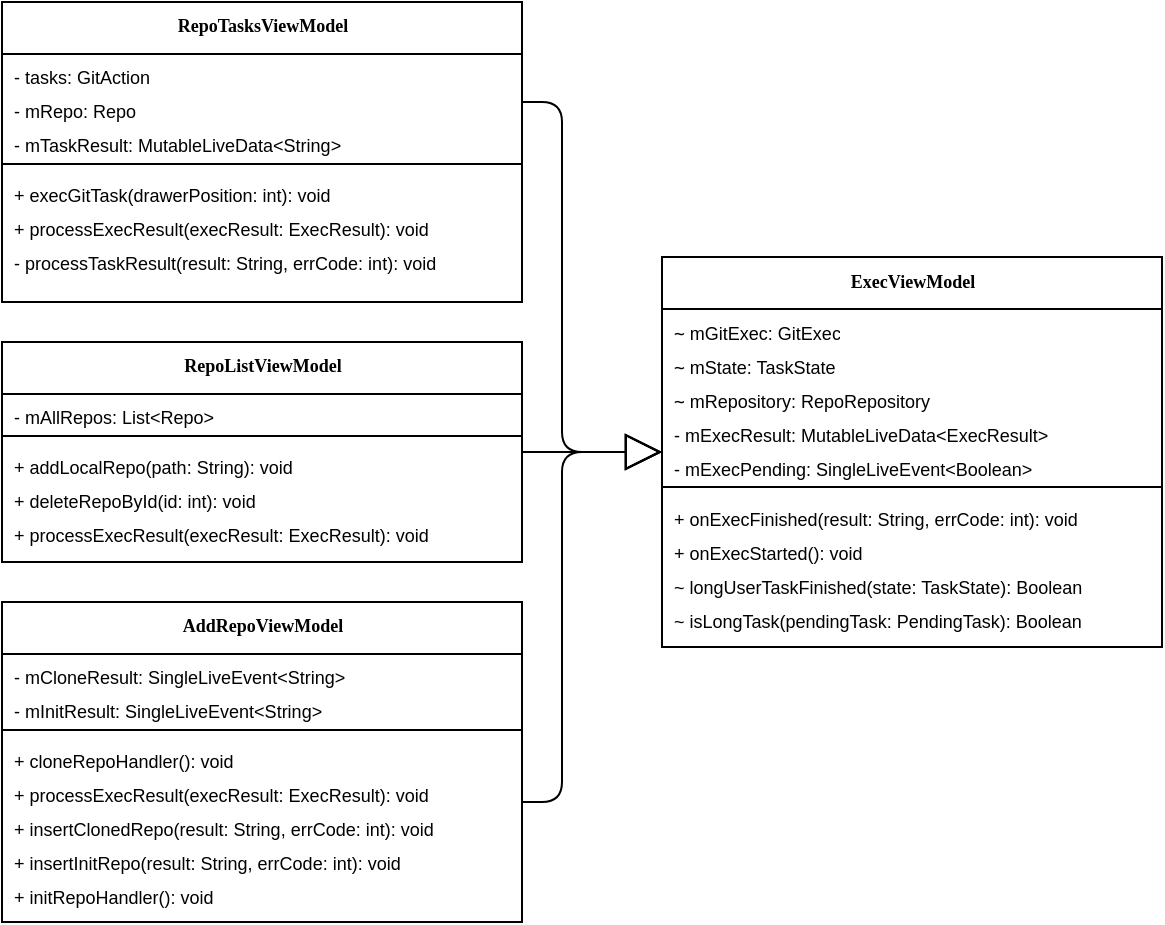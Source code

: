 <mxfile version="12.9.11" type="device"><diagram id="IQelbHzGhFDm0Eatc-yX" name="Page-1"><mxGraphModel dx="1135" dy="594" grid="1" gridSize="10" guides="1" tooltips="1" connect="1" arrows="1" fold="1" page="1" pageScale="1" pageWidth="850" pageHeight="1100" math="0" shadow="0"><root><mxCell id="0"/><mxCell id="1" parent="0"/><mxCell id="LD9DFIOJOxEkyNiYV1Lm-2" value="RepoTasksViewModel" style="swimlane;html=1;fontStyle=1;align=center;verticalAlign=top;childLayout=stackLayout;horizontal=1;startSize=26;horizontalStack=0;resizeParent=1;resizeLast=0;collapsible=1;marginBottom=0;swimlaneFillColor=#ffffff;rounded=0;shadow=0;comic=0;labelBackgroundColor=none;strokeWidth=1;fillColor=none;fontFamily=Verdana;fontSize=9;" parent="1" vertex="1"><mxGeometry x="40" y="120" width="260" height="150" as="geometry"/></mxCell><mxCell id="LD9DFIOJOxEkyNiYV1Lm-3" value="- tasks: GitAction" style="text;html=1;strokeColor=none;fillColor=none;align=left;verticalAlign=top;spacingLeft=4;spacingRight=4;whiteSpace=wrap;overflow=hidden;rotatable=0;points=[[0,0.5],[1,0.5]];portConstraint=eastwest;fontSize=9;" parent="LD9DFIOJOxEkyNiYV1Lm-2" vertex="1"><mxGeometry y="26" width="260" height="17" as="geometry"/></mxCell><mxCell id="LD9DFIOJOxEkyNiYV1Lm-5" value="- mRepo: Repo" style="text;html=1;strokeColor=none;fillColor=none;align=left;verticalAlign=top;spacingLeft=4;spacingRight=4;whiteSpace=wrap;overflow=hidden;rotatable=0;points=[[0,0.5],[1,0.5]];portConstraint=eastwest;fontSize=9;" parent="LD9DFIOJOxEkyNiYV1Lm-2" vertex="1"><mxGeometry y="43" width="260" height="17" as="geometry"/></mxCell><mxCell id="LD9DFIOJOxEkyNiYV1Lm-6" value="- mTaskResult: MutableLiveData&amp;lt;String&amp;gt;" style="text;html=1;strokeColor=none;fillColor=none;align=left;verticalAlign=top;spacingLeft=4;spacingRight=4;whiteSpace=wrap;overflow=hidden;rotatable=0;points=[[0,0.5],[1,0.5]];portConstraint=eastwest;fontSize=9;" parent="LD9DFIOJOxEkyNiYV1Lm-2" vertex="1"><mxGeometry y="60" width="260" height="17" as="geometry"/></mxCell><mxCell id="LD9DFIOJOxEkyNiYV1Lm-10" value="" style="line;html=1;strokeWidth=1;fillColor=none;align=left;verticalAlign=middle;spacingTop=-1;spacingLeft=3;spacingRight=3;rotatable=0;labelPosition=right;points=[];portConstraint=eastwest;fontSize=9;" parent="LD9DFIOJOxEkyNiYV1Lm-2" vertex="1"><mxGeometry y="77" width="260" height="8" as="geometry"/></mxCell><mxCell id="LD9DFIOJOxEkyNiYV1Lm-11" value="+ execGitTask(drawerPosition: int): void" style="text;html=1;strokeColor=none;fillColor=none;align=left;verticalAlign=top;spacingLeft=4;spacingRight=4;whiteSpace=wrap;overflow=hidden;rotatable=0;points=[[0,0.5],[1,0.5]];portConstraint=eastwest;fontSize=9;" parent="LD9DFIOJOxEkyNiYV1Lm-2" vertex="1"><mxGeometry y="85" width="260" height="17" as="geometry"/></mxCell><mxCell id="LD9DFIOJOxEkyNiYV1Lm-12" value="+ processExecResult(execResult: ExecResult): void" style="text;html=1;strokeColor=none;fillColor=none;align=left;verticalAlign=top;spacingLeft=4;spacingRight=4;whiteSpace=wrap;overflow=hidden;rotatable=0;points=[[0,0.5],[1,0.5]];portConstraint=eastwest;fontSize=9;" parent="LD9DFIOJOxEkyNiYV1Lm-2" vertex="1"><mxGeometry y="102" width="260" height="17" as="geometry"/></mxCell><mxCell id="LD9DFIOJOxEkyNiYV1Lm-70" value="- processTaskResult(result: String, errCode: int): void" style="text;html=1;strokeColor=none;fillColor=none;align=left;verticalAlign=top;spacingLeft=4;spacingRight=4;whiteSpace=wrap;overflow=hidden;rotatable=0;points=[[0,0.5],[1,0.5]];portConstraint=eastwest;fontSize=9;" parent="LD9DFIOJOxEkyNiYV1Lm-2" vertex="1"><mxGeometry y="119" width="260" height="17" as="geometry"/></mxCell><mxCell id="LD9DFIOJOxEkyNiYV1Lm-56" value="ExecViewModel" style="swimlane;html=1;fontStyle=1;align=center;verticalAlign=top;childLayout=stackLayout;horizontal=1;startSize=26;horizontalStack=0;resizeParent=1;resizeLast=0;collapsible=1;marginBottom=0;swimlaneFillColor=#ffffff;rounded=0;shadow=0;comic=0;labelBackgroundColor=none;strokeWidth=1;fillColor=none;fontFamily=Verdana;fontSize=9;" parent="1" vertex="1"><mxGeometry x="370" y="247.5" width="250" height="195" as="geometry"/></mxCell><mxCell id="LD9DFIOJOxEkyNiYV1Lm-57" value="&lt;code style=&quot;font-size: 9px&quot;&gt;~&lt;/code&gt; mGitExec: GitExec" style="text;html=1;strokeColor=none;fillColor=none;align=left;verticalAlign=top;spacingLeft=4;spacingRight=4;whiteSpace=wrap;overflow=hidden;rotatable=0;points=[[0,0.5],[1,0.5]];portConstraint=eastwest;fontSize=9;" parent="LD9DFIOJOxEkyNiYV1Lm-56" vertex="1"><mxGeometry y="26" width="250" height="17" as="geometry"/></mxCell><mxCell id="LD9DFIOJOxEkyNiYV1Lm-58" value="&lt;code style=&quot;font-size: 9px&quot;&gt;~&lt;/code&gt; mState: TaskState" style="text;html=1;strokeColor=none;fillColor=none;align=left;verticalAlign=top;spacingLeft=4;spacingRight=4;whiteSpace=wrap;overflow=hidden;rotatable=0;points=[[0,0.5],[1,0.5]];portConstraint=eastwest;fontSize=9;" parent="LD9DFIOJOxEkyNiYV1Lm-56" vertex="1"><mxGeometry y="43" width="250" height="17" as="geometry"/></mxCell><mxCell id="LD9DFIOJOxEkyNiYV1Lm-59" value="&lt;code style=&quot;font-size: 9px&quot;&gt;~&lt;/code&gt; mRepository: RepoRepository" style="text;html=1;strokeColor=none;fillColor=none;align=left;verticalAlign=top;spacingLeft=4;spacingRight=4;whiteSpace=wrap;overflow=hidden;rotatable=0;points=[[0,0.5],[1,0.5]];portConstraint=eastwest;fontSize=9;" parent="LD9DFIOJOxEkyNiYV1Lm-56" vertex="1"><mxGeometry y="60" width="250" height="17" as="geometry"/></mxCell><mxCell id="LD9DFIOJOxEkyNiYV1Lm-61" value="- mExecResult: MutableLiveData&amp;lt;ExecResult&amp;gt;" style="text;html=1;strokeColor=none;fillColor=none;align=left;verticalAlign=top;spacingLeft=4;spacingRight=4;whiteSpace=wrap;overflow=hidden;rotatable=0;points=[[0,0.5],[1,0.5]];portConstraint=eastwest;fontSize=9;" parent="LD9DFIOJOxEkyNiYV1Lm-56" vertex="1"><mxGeometry y="77" width="250" height="17" as="geometry"/></mxCell><mxCell id="LD9DFIOJOxEkyNiYV1Lm-62" value="- mExecPending: SingleLiveEvent&amp;lt;Boolean&amp;gt;" style="text;html=1;strokeColor=none;fillColor=none;align=left;verticalAlign=top;spacingLeft=4;spacingRight=4;whiteSpace=wrap;overflow=hidden;rotatable=0;points=[[0,0.5],[1,0.5]];portConstraint=eastwest;fontSize=9;" parent="LD9DFIOJOxEkyNiYV1Lm-56" vertex="1"><mxGeometry y="94" width="250" height="17" as="geometry"/></mxCell><mxCell id="LD9DFIOJOxEkyNiYV1Lm-64" value="" style="line;html=1;strokeWidth=1;fillColor=none;align=left;verticalAlign=middle;spacingTop=-1;spacingLeft=3;spacingRight=3;rotatable=0;labelPosition=right;points=[];portConstraint=eastwest;fontSize=9;" parent="LD9DFIOJOxEkyNiYV1Lm-56" vertex="1"><mxGeometry y="111" width="250" height="8" as="geometry"/></mxCell><mxCell id="LD9DFIOJOxEkyNiYV1Lm-65" value="+ onExecFinished(result: String, errCode: int): void" style="text;html=1;strokeColor=none;fillColor=none;align=left;verticalAlign=top;spacingLeft=4;spacingRight=4;whiteSpace=wrap;overflow=hidden;rotatable=0;points=[[0,0.5],[1,0.5]];portConstraint=eastwest;fontSize=9;" parent="LD9DFIOJOxEkyNiYV1Lm-56" vertex="1"><mxGeometry y="119" width="250" height="17" as="geometry"/></mxCell><mxCell id="LD9DFIOJOxEkyNiYV1Lm-66" value="+ onExecStarted(): void" style="text;html=1;strokeColor=none;fillColor=none;align=left;verticalAlign=top;spacingLeft=4;spacingRight=4;whiteSpace=wrap;overflow=hidden;rotatable=0;points=[[0,0.5],[1,0.5]];portConstraint=eastwest;fontSize=9;" parent="LD9DFIOJOxEkyNiYV1Lm-56" vertex="1"><mxGeometry y="136" width="250" height="17" as="geometry"/></mxCell><mxCell id="LD9DFIOJOxEkyNiYV1Lm-68" value="~ longUserTaskFinished(state: TaskState): Boolean" style="text;html=1;strokeColor=none;fillColor=none;align=left;verticalAlign=top;spacingLeft=4;spacingRight=4;whiteSpace=wrap;overflow=hidden;rotatable=0;points=[[0,0.5],[1,0.5]];portConstraint=eastwest;fontSize=9;" parent="LD9DFIOJOxEkyNiYV1Lm-56" vertex="1"><mxGeometry y="153" width="250" height="17" as="geometry"/></mxCell><mxCell id="LD9DFIOJOxEkyNiYV1Lm-69" value="~ isLongTask(pendingTask: PendingTask): Boolean" style="text;html=1;strokeColor=none;fillColor=none;align=left;verticalAlign=top;spacingLeft=4;spacingRight=4;whiteSpace=wrap;overflow=hidden;rotatable=0;points=[[0,0.5],[1,0.5]];portConstraint=eastwest;fontSize=9;" parent="LD9DFIOJOxEkyNiYV1Lm-56" vertex="1"><mxGeometry y="170" width="250" height="17" as="geometry"/></mxCell><mxCell id="LD9DFIOJOxEkyNiYV1Lm-71" value="RepoListViewModel" style="swimlane;html=1;fontStyle=1;align=center;verticalAlign=top;childLayout=stackLayout;horizontal=1;startSize=26;horizontalStack=0;resizeParent=1;resizeLast=0;collapsible=1;marginBottom=0;swimlaneFillColor=#ffffff;rounded=0;shadow=0;comic=0;labelBackgroundColor=none;strokeWidth=1;fillColor=none;fontFamily=Verdana;fontSize=9;" parent="1" vertex="1"><mxGeometry x="40" y="290" width="260" height="110" as="geometry"/></mxCell><mxCell id="LD9DFIOJOxEkyNiYV1Lm-72" value="- mAllRepos: List&amp;lt;Repo&amp;gt;" style="text;html=1;strokeColor=none;fillColor=none;align=left;verticalAlign=top;spacingLeft=4;spacingRight=4;whiteSpace=wrap;overflow=hidden;rotatable=0;points=[[0,0.5],[1,0.5]];portConstraint=eastwest;fontSize=9;" parent="LD9DFIOJOxEkyNiYV1Lm-71" vertex="1"><mxGeometry y="26" width="260" height="17" as="geometry"/></mxCell><mxCell id="LD9DFIOJOxEkyNiYV1Lm-76" value="" style="line;html=1;strokeWidth=1;fillColor=none;align=left;verticalAlign=middle;spacingTop=-1;spacingLeft=3;spacingRight=3;rotatable=0;labelPosition=right;points=[];portConstraint=eastwest;fontSize=9;" parent="LD9DFIOJOxEkyNiYV1Lm-71" vertex="1"><mxGeometry y="43" width="260" height="8" as="geometry"/></mxCell><mxCell id="LD9DFIOJOxEkyNiYV1Lm-77" value="+ addLocalRepo(path: String): void" style="text;html=1;strokeColor=none;fillColor=none;align=left;verticalAlign=top;spacingLeft=4;spacingRight=4;whiteSpace=wrap;overflow=hidden;rotatable=0;points=[[0,0.5],[1,0.5]];portConstraint=eastwest;fontSize=9;" parent="LD9DFIOJOxEkyNiYV1Lm-71" vertex="1"><mxGeometry y="51" width="260" height="17" as="geometry"/></mxCell><mxCell id="LD9DFIOJOxEkyNiYV1Lm-83" value="+ deleteRepoById(id: int): void" style="text;html=1;strokeColor=none;fillColor=none;align=left;verticalAlign=top;spacingLeft=4;spacingRight=4;whiteSpace=wrap;overflow=hidden;rotatable=0;points=[[0,0.5],[1,0.5]];portConstraint=eastwest;fontSize=9;" parent="LD9DFIOJOxEkyNiYV1Lm-71" vertex="1"><mxGeometry y="68" width="260" height="17" as="geometry"/></mxCell><mxCell id="LD9DFIOJOxEkyNiYV1Lm-80" value="+ processExecResult(execResult: ExecResult): void" style="text;html=1;strokeColor=none;fillColor=none;align=left;verticalAlign=top;spacingLeft=4;spacingRight=4;whiteSpace=wrap;overflow=hidden;rotatable=0;points=[[0,0.5],[1,0.5]];portConstraint=eastwest;fontSize=9;" parent="LD9DFIOJOxEkyNiYV1Lm-71" vertex="1"><mxGeometry y="85" width="260" height="17" as="geometry"/></mxCell><mxCell id="LD9DFIOJOxEkyNiYV1Lm-85" value="AddRepoViewModel" style="swimlane;html=1;fontStyle=1;align=center;verticalAlign=top;childLayout=stackLayout;horizontal=1;startSize=26;horizontalStack=0;resizeParent=1;resizeLast=0;collapsible=1;marginBottom=0;swimlaneFillColor=#ffffff;rounded=0;shadow=0;comic=0;labelBackgroundColor=none;strokeWidth=1;fillColor=none;fontFamily=Verdana;fontSize=9;" parent="1" vertex="1"><mxGeometry x="40" y="420" width="260" height="160" as="geometry"/></mxCell><mxCell id="LD9DFIOJOxEkyNiYV1Lm-86" value="- mCloneResult: SingleLiveEvent&amp;lt;String&amp;gt;" style="text;html=1;strokeColor=none;fillColor=none;align=left;verticalAlign=top;spacingLeft=4;spacingRight=4;whiteSpace=wrap;overflow=hidden;rotatable=0;points=[[0,0.5],[1,0.5]];portConstraint=eastwest;fontSize=9;" parent="LD9DFIOJOxEkyNiYV1Lm-85" vertex="1"><mxGeometry y="26" width="260" height="17" as="geometry"/></mxCell><mxCell id="LD9DFIOJOxEkyNiYV1Lm-87" value="- mInitResult: SingleLiveEvent&amp;lt;String&amp;gt;" style="text;html=1;strokeColor=none;fillColor=none;align=left;verticalAlign=top;spacingLeft=4;spacingRight=4;whiteSpace=wrap;overflow=hidden;rotatable=0;points=[[0,0.5],[1,0.5]];portConstraint=eastwest;fontSize=9;" parent="LD9DFIOJOxEkyNiYV1Lm-85" vertex="1"><mxGeometry y="43" width="260" height="17" as="geometry"/></mxCell><mxCell id="LD9DFIOJOxEkyNiYV1Lm-88" value="" style="line;html=1;strokeWidth=1;fillColor=none;align=left;verticalAlign=middle;spacingTop=-1;spacingLeft=3;spacingRight=3;rotatable=0;labelPosition=right;points=[];portConstraint=eastwest;fontSize=9;" parent="LD9DFIOJOxEkyNiYV1Lm-85" vertex="1"><mxGeometry y="60" width="260" height="8" as="geometry"/></mxCell><mxCell id="LD9DFIOJOxEkyNiYV1Lm-89" value="+ cloneRepoHandler(): void" style="text;html=1;strokeColor=none;fillColor=none;align=left;verticalAlign=top;spacingLeft=4;spacingRight=4;whiteSpace=wrap;overflow=hidden;rotatable=0;points=[[0,0.5],[1,0.5]];portConstraint=eastwest;fontSize=9;" parent="LD9DFIOJOxEkyNiYV1Lm-85" vertex="1"><mxGeometry y="68" width="260" height="17" as="geometry"/></mxCell><mxCell id="LD9DFIOJOxEkyNiYV1Lm-100" value="+ processExecResult(execResult: ExecResult): void" style="text;html=1;strokeColor=none;fillColor=none;align=left;verticalAlign=top;spacingLeft=4;spacingRight=4;whiteSpace=wrap;overflow=hidden;rotatable=0;points=[[0,0.5],[1,0.5]];portConstraint=eastwest;fontSize=9;" parent="LD9DFIOJOxEkyNiYV1Lm-85" vertex="1"><mxGeometry y="85" width="260" height="17" as="geometry"/></mxCell><mxCell id="LD9DFIOJOxEkyNiYV1Lm-98" value="+ insertClonedRepo(result: String, errCode: int): void" style="text;html=1;strokeColor=none;fillColor=none;align=left;verticalAlign=top;spacingLeft=4;spacingRight=4;whiteSpace=wrap;overflow=hidden;rotatable=0;points=[[0,0.5],[1,0.5]];portConstraint=eastwest;fontSize=9;" parent="LD9DFIOJOxEkyNiYV1Lm-85" vertex="1"><mxGeometry y="102" width="260" height="17" as="geometry"/></mxCell><mxCell id="LD9DFIOJOxEkyNiYV1Lm-99" value="+ insertInitRepo(result: String, errCode: int): void" style="text;html=1;strokeColor=none;fillColor=none;align=left;verticalAlign=top;spacingLeft=4;spacingRight=4;whiteSpace=wrap;overflow=hidden;rotatable=0;points=[[0,0.5],[1,0.5]];portConstraint=eastwest;fontSize=9;" parent="LD9DFIOJOxEkyNiYV1Lm-85" vertex="1"><mxGeometry y="119" width="260" height="17" as="geometry"/></mxCell><mxCell id="LD9DFIOJOxEkyNiYV1Lm-95" value="+ initRepoHandler(): void" style="text;html=1;strokeColor=none;fillColor=none;align=left;verticalAlign=top;spacingLeft=4;spacingRight=4;whiteSpace=wrap;overflow=hidden;rotatable=0;points=[[0,0.5],[1,0.5]];portConstraint=eastwest;fontSize=9;" parent="LD9DFIOJOxEkyNiYV1Lm-85" vertex="1"><mxGeometry y="136" width="260" height="17" as="geometry"/></mxCell><mxCell id="LD9DFIOJOxEkyNiYV1Lm-108" style="edgeStyle=orthogonalEdgeStyle;html=1;labelBackgroundColor=none;startFill=0;startSize=8;endArrow=block;endFill=0;endSize=16;fontFamily=Verdana;fontSize=9;" parent="1" source="LD9DFIOJOxEkyNiYV1Lm-71" target="LD9DFIOJOxEkyNiYV1Lm-56" edge="1"><mxGeometry relative="1" as="geometry"><Array as="points"/><mxPoint x="685.059" y="330" as="targetPoint"/><mxPoint x="300" y="370" as="sourcePoint"/></mxGeometry></mxCell><mxCell id="LD9DFIOJOxEkyNiYV1Lm-110" style="edgeStyle=orthogonalEdgeStyle;html=1;labelBackgroundColor=none;startFill=0;startSize=8;endArrow=block;endFill=0;endSize=16;fontFamily=Verdana;fontSize=9;rounded=1;" parent="1" source="LD9DFIOJOxEkyNiYV1Lm-2" target="LD9DFIOJOxEkyNiYV1Lm-56" edge="1"><mxGeometry relative="1" as="geometry"><mxPoint x="480" y="380" as="targetPoint"/><mxPoint x="310" y="380" as="sourcePoint"/><Array as="points"><mxPoint x="320" y="170"/><mxPoint x="320" y="345"/></Array></mxGeometry></mxCell><mxCell id="LD9DFIOJOxEkyNiYV1Lm-112" style="edgeStyle=orthogonalEdgeStyle;html=1;labelBackgroundColor=none;startFill=0;startSize=8;endArrow=block;endFill=0;endSize=16;fontFamily=Verdana;fontSize=9;rounded=1;" parent="1" source="LD9DFIOJOxEkyNiYV1Lm-85" target="LD9DFIOJOxEkyNiYV1Lm-56" edge="1"><mxGeometry relative="1" as="geometry"><mxPoint x="480" y="380.059" as="targetPoint"/><mxPoint x="310" y="200.059" as="sourcePoint"/><Array as="points"><mxPoint x="320" y="520"/><mxPoint x="320" y="345"/></Array></mxGeometry></mxCell></root></mxGraphModel></diagram></mxfile>